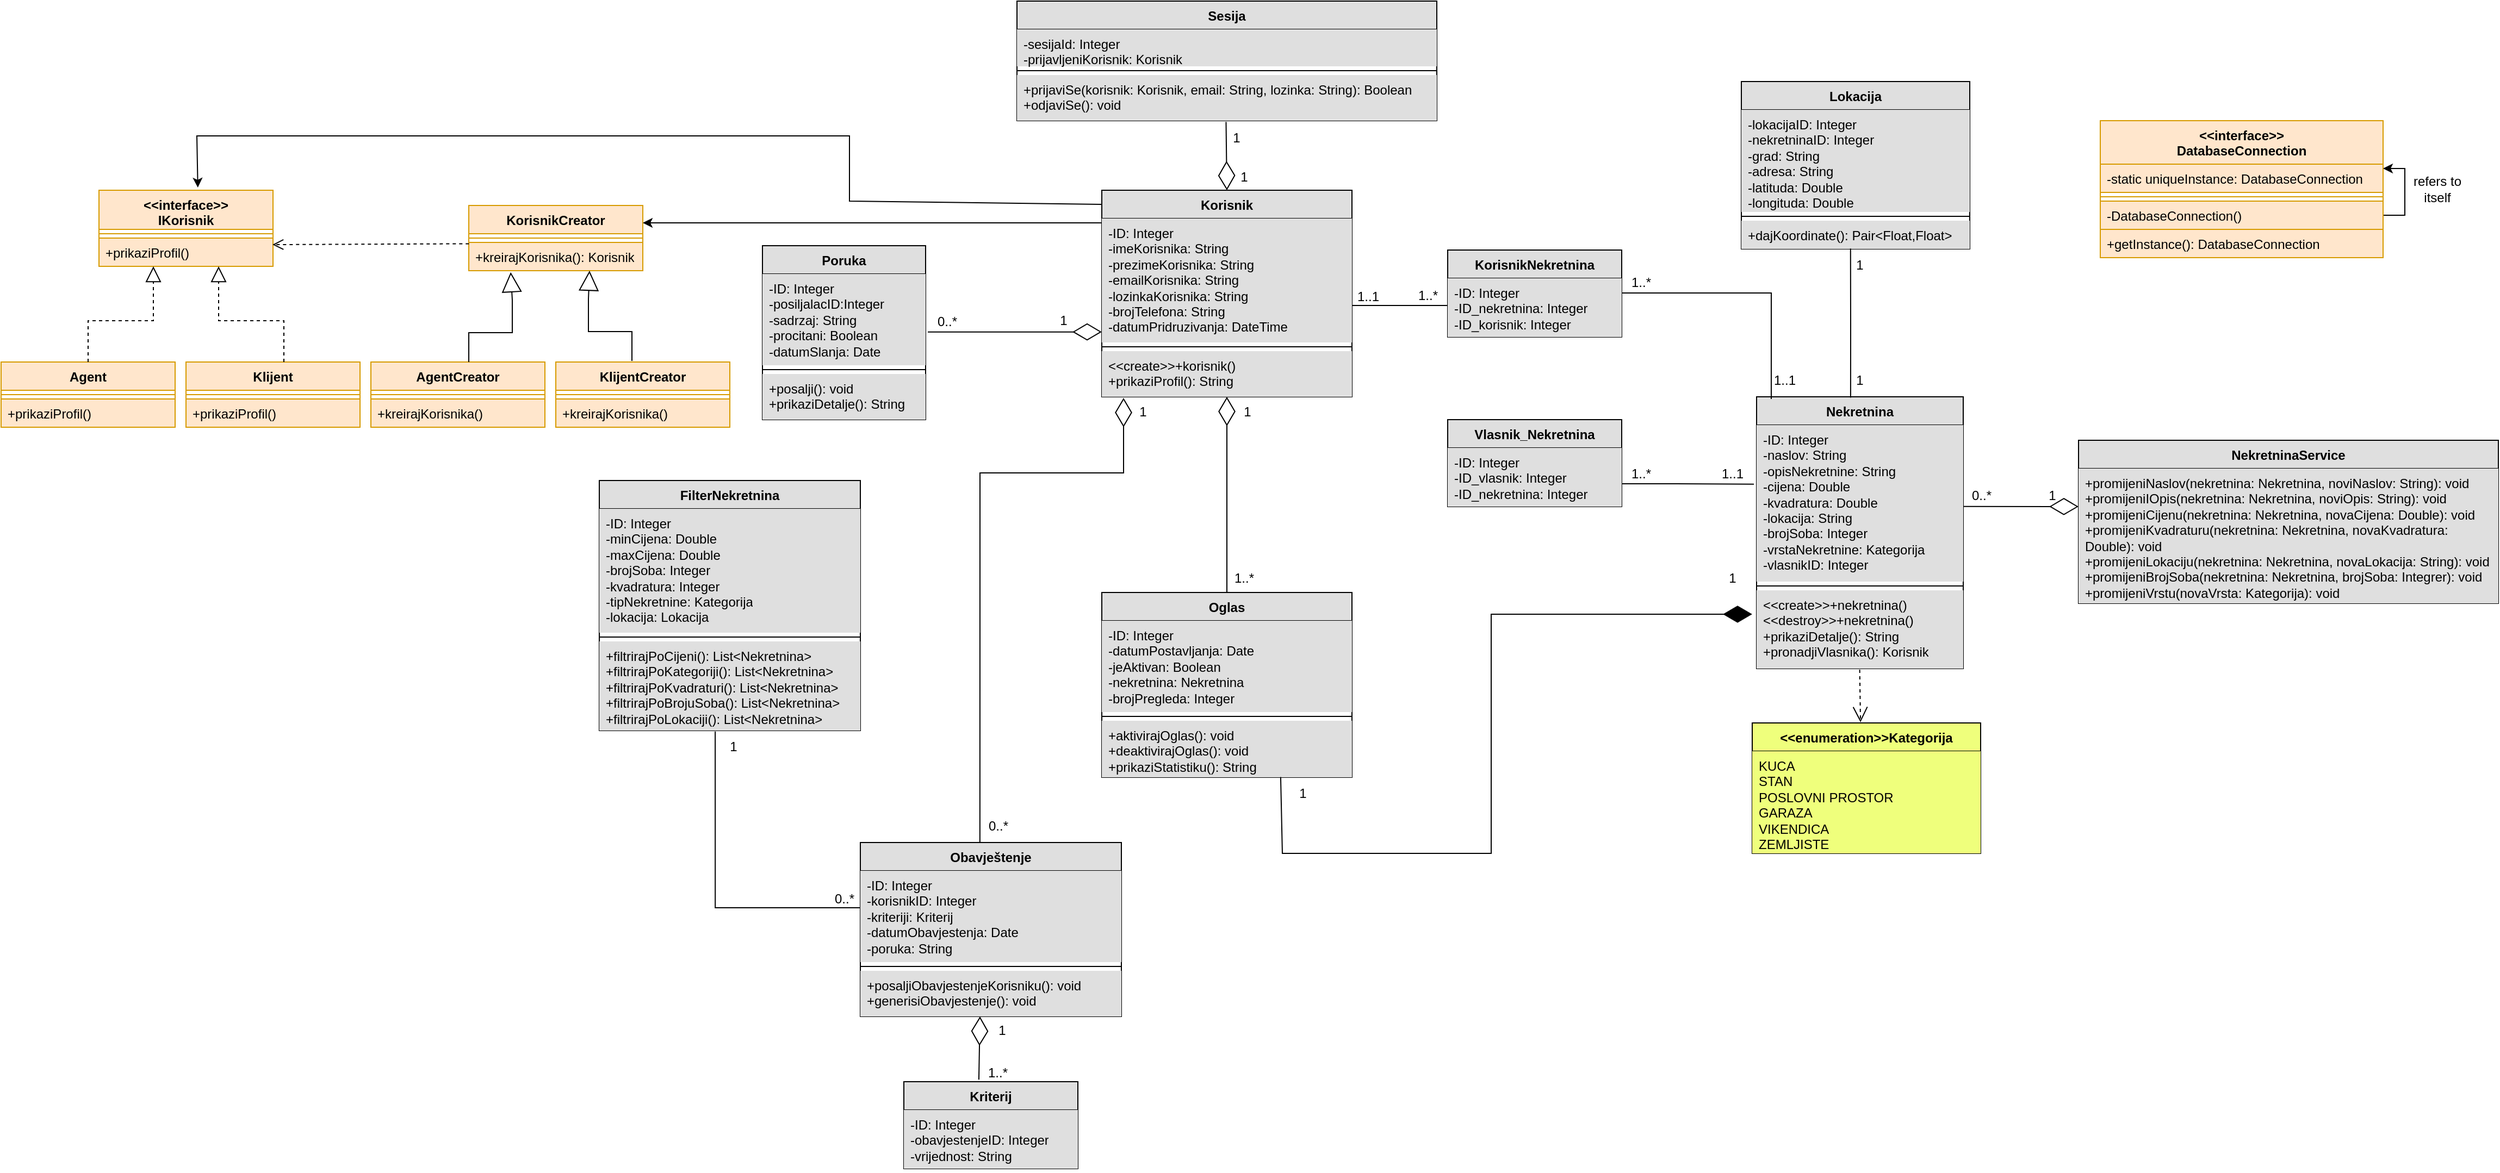 <mxfile version="27.0.6">
  <diagram id="C5RBs43oDa-KdzZeNtuy" name="Page-1">
    <mxGraphModel dx="3432" dy="1425" grid="1" gridSize="10" guides="1" tooltips="1" connect="1" arrows="1" fold="1" page="1" pageScale="1" pageWidth="827" pageHeight="1169" math="0" shadow="0">
      <root>
        <mxCell id="WIyWlLk6GJQsqaUBKTNV-0" />
        <mxCell id="WIyWlLk6GJQsqaUBKTNV-1" parent="WIyWlLk6GJQsqaUBKTNV-0" />
        <mxCell id="BjxAO7Ric-BMWEDelXb--10" value="Sesija" style="swimlane;fontStyle=1;align=center;verticalAlign=top;childLayout=stackLayout;horizontal=1;startSize=26;horizontalStack=0;resizeParent=1;resizeParentMax=0;resizeLast=0;collapsible=1;marginBottom=0;whiteSpace=wrap;html=1;fillColor=#DFDFDF;" parent="WIyWlLk6GJQsqaUBKTNV-1" vertex="1">
          <mxGeometry x="234" y="16" width="386" height="110" as="geometry" />
        </mxCell>
        <mxCell id="BjxAO7Ric-BMWEDelXb--11" value="-sesijaId: Integer&lt;div&gt;-prijavljeniKorisnik: Korisnik&lt;/div&gt;" style="text;strokeColor=none;fillColor=#DFDFDF;align=left;verticalAlign=top;spacingLeft=4;spacingRight=4;overflow=hidden;rotatable=0;points=[[0,0.5],[1,0.5]];portConstraint=eastwest;whiteSpace=wrap;html=1;" parent="BjxAO7Ric-BMWEDelXb--10" vertex="1">
          <mxGeometry y="26" width="386" height="34" as="geometry" />
        </mxCell>
        <mxCell id="BjxAO7Ric-BMWEDelXb--12" value="" style="line;strokeWidth=1;fillColor=none;align=left;verticalAlign=middle;spacingTop=-1;spacingLeft=3;spacingRight=3;rotatable=0;labelPosition=right;points=[];portConstraint=eastwest;strokeColor=inherit;" parent="BjxAO7Ric-BMWEDelXb--10" vertex="1">
          <mxGeometry y="60" width="386" height="8" as="geometry" />
        </mxCell>
        <mxCell id="BjxAO7Ric-BMWEDelXb--13" value="+prijaviSe(korisnik: Korisnik, email: String, lozinka: String): Boolean&lt;div&gt;+odjaviSe(): void&lt;/div&gt;" style="text;strokeColor=none;fillColor=#DFDFDF;align=left;verticalAlign=top;spacingLeft=4;spacingRight=4;overflow=hidden;rotatable=0;points=[[0,0.5],[1,0.5]];portConstraint=eastwest;whiteSpace=wrap;html=1;" parent="BjxAO7Ric-BMWEDelXb--10" vertex="1">
          <mxGeometry y="68" width="386" height="42" as="geometry" />
        </mxCell>
        <mxCell id="BjxAO7Ric-BMWEDelXb--14" value="Korisnik" style="swimlane;fontStyle=1;align=center;verticalAlign=top;childLayout=stackLayout;horizontal=1;startSize=26;horizontalStack=0;resizeParent=1;resizeParentMax=0;resizeLast=0;collapsible=1;marginBottom=0;whiteSpace=wrap;html=1;fillColor=#DFDFDF;" parent="WIyWlLk6GJQsqaUBKTNV-1" vertex="1">
          <mxGeometry x="312" y="190" width="230" height="190" as="geometry" />
        </mxCell>
        <mxCell id="BjxAO7Ric-BMWEDelXb--15" value="-ID: Integer&lt;div&gt;-imeKorisnika: String&lt;/div&gt;&lt;div&gt;-prezimeKorisnika: String&lt;/div&gt;&lt;div&gt;-emailKorisnika: String&lt;/div&gt;&lt;div&gt;-lozinkaKorisnika: String&lt;/div&gt;&lt;div&gt;-brojTelefona: String&lt;/div&gt;&lt;div&gt;-datumPridruzivanja: DateTime&lt;/div&gt;" style="text;strokeColor=none;fillColor=#DFDFDF;align=left;verticalAlign=top;spacingLeft=4;spacingRight=4;overflow=hidden;rotatable=0;points=[[0,0.5],[1,0.5]];portConstraint=eastwest;whiteSpace=wrap;html=1;" parent="BjxAO7Ric-BMWEDelXb--14" vertex="1">
          <mxGeometry y="26" width="230" height="114" as="geometry" />
        </mxCell>
        <mxCell id="BjxAO7Ric-BMWEDelXb--16" value="" style="line;strokeWidth=1;fillColor=none;align=left;verticalAlign=middle;spacingTop=-1;spacingLeft=3;spacingRight=3;rotatable=0;labelPosition=right;points=[];portConstraint=eastwest;strokeColor=inherit;" parent="BjxAO7Ric-BMWEDelXb--14" vertex="1">
          <mxGeometry y="140" width="230" height="8" as="geometry" />
        </mxCell>
        <mxCell id="BjxAO7Ric-BMWEDelXb--17" value="&amp;lt;&amp;lt;create&amp;gt;&amp;gt;+korisnik()&lt;div&gt;+prikaziProfil(): String&lt;/div&gt;" style="text;strokeColor=none;fillColor=#DFDFDF;align=left;verticalAlign=top;spacingLeft=4;spacingRight=4;overflow=hidden;rotatable=0;points=[[0,0.5],[1,0.5]];portConstraint=eastwest;whiteSpace=wrap;html=1;" parent="BjxAO7Ric-BMWEDelXb--14" vertex="1">
          <mxGeometry y="148" width="230" height="42" as="geometry" />
        </mxCell>
        <mxCell id="BjxAO7Ric-BMWEDelXb--18" value="" style="endArrow=diamondThin;endFill=0;endSize=24;html=1;rounded=0;entryX=0.5;entryY=0;entryDx=0;entryDy=0;exitX=0.498;exitY=1.026;exitDx=0;exitDy=0;exitPerimeter=0;" parent="WIyWlLk6GJQsqaUBKTNV-1" source="BjxAO7Ric-BMWEDelXb--13" target="BjxAO7Ric-BMWEDelXb--14" edge="1">
          <mxGeometry width="160" relative="1" as="geometry">
            <mxPoint x="427" y="140" as="sourcePoint" />
            <mxPoint x="490" y="150" as="targetPoint" />
          </mxGeometry>
        </mxCell>
        <mxCell id="BjxAO7Ric-BMWEDelXb--19" value="1" style="text;html=1;align=center;verticalAlign=middle;whiteSpace=wrap;rounded=0;" parent="WIyWlLk6GJQsqaUBKTNV-1" vertex="1">
          <mxGeometry x="406" y="127" width="60" height="30" as="geometry" />
        </mxCell>
        <mxCell id="BjxAO7Ric-BMWEDelXb--20" value="1" style="text;html=1;align=center;verticalAlign=middle;whiteSpace=wrap;rounded=0;" parent="WIyWlLk6GJQsqaUBKTNV-1" vertex="1">
          <mxGeometry x="413" y="163" width="60" height="30" as="geometry" />
        </mxCell>
        <mxCell id="BjxAO7Ric-BMWEDelXb--21" value="Poruka" style="swimlane;fontStyle=1;align=center;verticalAlign=top;childLayout=stackLayout;horizontal=1;startSize=26;horizontalStack=0;resizeParent=1;resizeParentMax=0;resizeLast=0;collapsible=1;marginBottom=0;whiteSpace=wrap;html=1;fillColor=#DFDFDF;" parent="WIyWlLk6GJQsqaUBKTNV-1" vertex="1">
          <mxGeometry y="241" width="150" height="160" as="geometry" />
        </mxCell>
        <mxCell id="BjxAO7Ric-BMWEDelXb--22" value="-ID: Integer&lt;div&gt;-posiljalacID:Integer&lt;/div&gt;&lt;div&gt;-sadrzaj: String&lt;/div&gt;&lt;div&gt;-procitani: Boolean&lt;/div&gt;&lt;div&gt;-datumSlanja: Date&lt;/div&gt;" style="text;strokeColor=none;fillColor=#DFDFDF;align=left;verticalAlign=top;spacingLeft=4;spacingRight=4;overflow=hidden;rotatable=0;points=[[0,0.5],[1,0.5]];portConstraint=eastwest;whiteSpace=wrap;html=1;" parent="BjxAO7Ric-BMWEDelXb--21" vertex="1">
          <mxGeometry y="26" width="150" height="84" as="geometry" />
        </mxCell>
        <mxCell id="BjxAO7Ric-BMWEDelXb--23" value="" style="line;strokeWidth=1;fillColor=none;align=left;verticalAlign=middle;spacingTop=-1;spacingLeft=3;spacingRight=3;rotatable=0;labelPosition=right;points=[];portConstraint=eastwest;strokeColor=inherit;" parent="BjxAO7Ric-BMWEDelXb--21" vertex="1">
          <mxGeometry y="110" width="150" height="8" as="geometry" />
        </mxCell>
        <mxCell id="BjxAO7Ric-BMWEDelXb--24" value="+posalji(): void&lt;div&gt;+prikaziDetalje(): String&lt;/div&gt;" style="text;strokeColor=none;fillColor=#DFDFDF;align=left;verticalAlign=top;spacingLeft=4;spacingRight=4;overflow=hidden;rotatable=0;points=[[0,0.5],[1,0.5]];portConstraint=eastwest;whiteSpace=wrap;html=1;" parent="BjxAO7Ric-BMWEDelXb--21" vertex="1">
          <mxGeometry y="118" width="150" height="42" as="geometry" />
        </mxCell>
        <mxCell id="BjxAO7Ric-BMWEDelXb--25" style="edgeStyle=orthogonalEdgeStyle;rounded=0;orthogonalLoop=1;jettySize=auto;html=1;exitX=1;exitY=0.5;exitDx=0;exitDy=0;" parent="BjxAO7Ric-BMWEDelXb--21" source="BjxAO7Ric-BMWEDelXb--24" target="BjxAO7Ric-BMWEDelXb--24" edge="1">
          <mxGeometry relative="1" as="geometry" />
        </mxCell>
        <mxCell id="BjxAO7Ric-BMWEDelXb--26" value="" style="endArrow=diamondThin;endFill=0;endSize=24;html=1;rounded=0;" parent="WIyWlLk6GJQsqaUBKTNV-1" edge="1">
          <mxGeometry width="160" relative="1" as="geometry">
            <mxPoint x="152" y="320.33" as="sourcePoint" />
            <mxPoint x="312" y="320.33" as="targetPoint" />
          </mxGeometry>
        </mxCell>
        <mxCell id="BjxAO7Ric-BMWEDelXb--27" value="0..*" style="text;html=1;align=center;verticalAlign=middle;whiteSpace=wrap;rounded=0;" parent="WIyWlLk6GJQsqaUBKTNV-1" vertex="1">
          <mxGeometry x="140" y="296" width="60" height="30" as="geometry" />
        </mxCell>
        <mxCell id="BjxAO7Ric-BMWEDelXb--28" value="1" style="text;html=1;align=center;verticalAlign=middle;whiteSpace=wrap;rounded=0;" parent="WIyWlLk6GJQsqaUBKTNV-1" vertex="1">
          <mxGeometry x="247" y="295" width="60" height="30" as="geometry" />
        </mxCell>
        <mxCell id="BjxAO7Ric-BMWEDelXb--29" value="KorisnikNekretnina" style="swimlane;fontStyle=1;align=center;verticalAlign=top;childLayout=stackLayout;horizontal=1;startSize=26;horizontalStack=0;resizeParent=1;resizeParentMax=0;resizeLast=0;collapsible=1;marginBottom=0;whiteSpace=wrap;html=1;fillColor=#DFDFDF;" parent="WIyWlLk6GJQsqaUBKTNV-1" vertex="1">
          <mxGeometry x="630" y="245" width="160" height="80" as="geometry" />
        </mxCell>
        <mxCell id="BjxAO7Ric-BMWEDelXb--30" value="-ID: Integer&lt;div&gt;-ID_nekretnina: Integer&lt;/div&gt;&lt;div&gt;-ID_korisnik: Integer&lt;/div&gt;" style="text;strokeColor=none;fillColor=#DFDFDF;align=left;verticalAlign=top;spacingLeft=4;spacingRight=4;overflow=hidden;rotatable=0;points=[[0,0.5],[1,0.5]];portConstraint=eastwest;whiteSpace=wrap;html=1;" parent="BjxAO7Ric-BMWEDelXb--29" vertex="1">
          <mxGeometry y="26" width="160" height="54" as="geometry" />
        </mxCell>
        <mxCell id="BjxAO7Ric-BMWEDelXb--33" value="" style="endArrow=none;html=1;edgeStyle=orthogonalEdgeStyle;rounded=0;" parent="WIyWlLk6GJQsqaUBKTNV-1" edge="1">
          <mxGeometry relative="1" as="geometry">
            <mxPoint x="542" y="296" as="sourcePoint" />
            <mxPoint x="630" y="296" as="targetPoint" />
            <Array as="points">
              <mxPoint x="602" y="296" />
              <mxPoint x="602" y="296" />
            </Array>
          </mxGeometry>
        </mxCell>
        <mxCell id="BjxAO7Ric-BMWEDelXb--36" value="Lokacija" style="swimlane;fontStyle=1;align=center;verticalAlign=top;childLayout=stackLayout;horizontal=1;startSize=26;horizontalStack=0;resizeParent=1;resizeParentMax=0;resizeLast=0;collapsible=1;marginBottom=0;whiteSpace=wrap;html=1;fillColor=#DFDFDF;" parent="WIyWlLk6GJQsqaUBKTNV-1" vertex="1">
          <mxGeometry x="900" y="90" width="210" height="154" as="geometry" />
        </mxCell>
        <mxCell id="BjxAO7Ric-BMWEDelXb--37" value="-lokacijaID: Integer&lt;div&gt;-nekretninaID: Integer&lt;/div&gt;&lt;div&gt;-grad: String&lt;/div&gt;&lt;div&gt;-adresa: String&lt;/div&gt;&lt;div&gt;-latituda: Double&lt;/div&gt;&lt;div&gt;-longituda: Double&lt;/div&gt;" style="text;strokeColor=none;fillColor=#DFDFDF;align=left;verticalAlign=top;spacingLeft=4;spacingRight=4;overflow=hidden;rotatable=0;points=[[0,0.5],[1,0.5]];portConstraint=eastwest;whiteSpace=wrap;html=1;" parent="BjxAO7Ric-BMWEDelXb--36" vertex="1">
          <mxGeometry y="26" width="210" height="94" as="geometry" />
        </mxCell>
        <mxCell id="BjxAO7Ric-BMWEDelXb--38" value="" style="line;strokeWidth=1;fillColor=#DFDFDF;align=left;verticalAlign=middle;spacingTop=-1;spacingLeft=3;spacingRight=3;rotatable=0;labelPosition=right;points=[];portConstraint=eastwest;strokeColor=inherit;" parent="BjxAO7Ric-BMWEDelXb--36" vertex="1">
          <mxGeometry y="120" width="210" height="8" as="geometry" />
        </mxCell>
        <mxCell id="BjxAO7Ric-BMWEDelXb--39" value="+dajKoordinate(): Pair&amp;lt;Float,Float&amp;gt;" style="text;strokeColor=none;fillColor=#DFDFDF;align=left;verticalAlign=top;spacingLeft=4;spacingRight=4;overflow=hidden;rotatable=0;points=[[0,0.5],[1,0.5]];portConstraint=eastwest;whiteSpace=wrap;html=1;" parent="BjxAO7Ric-BMWEDelXb--36" vertex="1">
          <mxGeometry y="128" width="210" height="26" as="geometry" />
        </mxCell>
        <mxCell id="BjxAO7Ric-BMWEDelXb--40" value="Nekretnina" style="swimlane;fontStyle=1;align=center;verticalAlign=top;childLayout=stackLayout;horizontal=1;startSize=26;horizontalStack=0;resizeParent=1;resizeParentMax=0;resizeLast=0;collapsible=1;marginBottom=0;whiteSpace=wrap;html=1;fillColor=#DFDFDF;" parent="WIyWlLk6GJQsqaUBKTNV-1" vertex="1">
          <mxGeometry x="914" y="380" width="190" height="250" as="geometry" />
        </mxCell>
        <mxCell id="BjxAO7Ric-BMWEDelXb--41" value="-ID: Integer&lt;div&gt;-naslov: String&lt;/div&gt;&lt;div&gt;-opisNekretnine: String&lt;/div&gt;&lt;div&gt;-cijena: Double&lt;/div&gt;&lt;div&gt;-kvadratura: Double&lt;/div&gt;&lt;div&gt;-lokacija: String&lt;/div&gt;&lt;div&gt;-brojSoba: Integer&lt;/div&gt;&lt;div&gt;-vrstaNekretnine: Kategorija&lt;/div&gt;&lt;div&gt;-vlasnikID: Integer&lt;/div&gt;" style="text;strokeColor=none;fillColor=#DFDFDF;align=left;verticalAlign=top;spacingLeft=4;spacingRight=4;overflow=hidden;rotatable=0;points=[[0,0.5],[1,0.5]];portConstraint=eastwest;whiteSpace=wrap;html=1;" parent="BjxAO7Ric-BMWEDelXb--40" vertex="1">
          <mxGeometry y="26" width="190" height="144" as="geometry" />
        </mxCell>
        <mxCell id="BjxAO7Ric-BMWEDelXb--42" value="" style="line;strokeWidth=1;fillColor=none;align=left;verticalAlign=middle;spacingTop=-1;spacingLeft=3;spacingRight=3;rotatable=0;labelPosition=right;points=[];portConstraint=eastwest;strokeColor=inherit;" parent="BjxAO7Ric-BMWEDelXb--40" vertex="1">
          <mxGeometry y="170" width="190" height="8" as="geometry" />
        </mxCell>
        <mxCell id="BjxAO7Ric-BMWEDelXb--43" value="&amp;lt;&amp;lt;create&amp;gt;&amp;gt;+nekretnina()&lt;div&gt;&amp;lt;&amp;lt;destroy&amp;gt;&amp;gt;+nekretnina()&lt;/div&gt;&lt;div&gt;+prikaziDetalje(): String&lt;/div&gt;&lt;div&gt;+pronadjiVlasnika(): Korisnik&lt;/div&gt;" style="text;strokeColor=none;fillColor=#DFDFDF;align=left;verticalAlign=top;spacingLeft=4;spacingRight=4;overflow=hidden;rotatable=0;points=[[0,0.5],[1,0.5]];portConstraint=eastwest;whiteSpace=wrap;html=1;" parent="BjxAO7Ric-BMWEDelXb--40" vertex="1">
          <mxGeometry y="178" width="190" height="72" as="geometry" />
        </mxCell>
        <mxCell id="BjxAO7Ric-BMWEDelXb--44" value="" style="endArrow=none;html=1;edgeStyle=orthogonalEdgeStyle;rounded=0;entryX=0.478;entryY=0.985;entryDx=0;entryDy=0;entryPerimeter=0;exitX=0.455;exitY=0.003;exitDx=0;exitDy=0;exitPerimeter=0;" parent="WIyWlLk6GJQsqaUBKTNV-1" source="BjxAO7Ric-BMWEDelXb--40" target="BjxAO7Ric-BMWEDelXb--39" edge="1">
          <mxGeometry relative="1" as="geometry">
            <mxPoint x="961" y="309.52" as="sourcePoint" />
            <mxPoint x="1049" y="309.52" as="targetPoint" />
            <Array as="points" />
          </mxGeometry>
        </mxCell>
        <mxCell id="BjxAO7Ric-BMWEDelXb--45" value="1" style="text;html=1;align=center;verticalAlign=middle;whiteSpace=wrap;rounded=0;" parent="WIyWlLk6GJQsqaUBKTNV-1" vertex="1">
          <mxGeometry x="979" y="244" width="60" height="30" as="geometry" />
        </mxCell>
        <mxCell id="BjxAO7Ric-BMWEDelXb--46" value="1" style="text;html=1;align=center;verticalAlign=middle;whiteSpace=wrap;rounded=0;" parent="WIyWlLk6GJQsqaUBKTNV-1" vertex="1">
          <mxGeometry x="979" y="350" width="60" height="30" as="geometry" />
        </mxCell>
        <mxCell id="BjxAO7Ric-BMWEDelXb--47" value="" style="endArrow=none;html=1;edgeStyle=orthogonalEdgeStyle;rounded=0;entryX=0.071;entryY=0.008;entryDx=0;entryDy=0;entryPerimeter=0;" parent="WIyWlLk6GJQsqaUBKTNV-1" target="BjxAO7Ric-BMWEDelXb--40" edge="1">
          <mxGeometry relative="1" as="geometry">
            <mxPoint x="790" y="284.52" as="sourcePoint" />
            <mxPoint x="878" y="284.52" as="targetPoint" />
            <Array as="points">
              <mxPoint x="928" y="285" />
            </Array>
          </mxGeometry>
        </mxCell>
        <mxCell id="BjxAO7Ric-BMWEDelXb--48" value="1..*" style="text;html=1;align=center;verticalAlign=middle;whiteSpace=wrap;rounded=0;" parent="WIyWlLk6GJQsqaUBKTNV-1" vertex="1">
          <mxGeometry x="778" y="260" width="60" height="30" as="geometry" />
        </mxCell>
        <mxCell id="BjxAO7Ric-BMWEDelXb--49" value="1..1" style="text;html=1;align=center;verticalAlign=middle;whiteSpace=wrap;rounded=0;" parent="WIyWlLk6GJQsqaUBKTNV-1" vertex="1">
          <mxGeometry x="910" y="350" width="60" height="30" as="geometry" />
        </mxCell>
        <mxCell id="BjxAO7Ric-BMWEDelXb--50" value="Vlasnik_Nekretnina" style="swimlane;fontStyle=1;align=center;verticalAlign=top;childLayout=stackLayout;horizontal=1;startSize=26;horizontalStack=0;resizeParent=1;resizeParentMax=0;resizeLast=0;collapsible=1;marginBottom=0;whiteSpace=wrap;html=1;fillColor=#DFDFDF;" parent="WIyWlLk6GJQsqaUBKTNV-1" vertex="1">
          <mxGeometry x="630" y="401" width="160" height="80" as="geometry" />
        </mxCell>
        <mxCell id="BjxAO7Ric-BMWEDelXb--51" value="-ID: Integer&lt;div&gt;-ID_vlasnik: Integer&lt;/div&gt;&lt;div&gt;-ID_nekretnina: Integer&lt;/div&gt;" style="text;strokeColor=none;fillColor=#DFDFDF;align=left;verticalAlign=top;spacingLeft=4;spacingRight=4;overflow=hidden;rotatable=0;points=[[0,0.5],[1,0.5]];portConstraint=eastwest;whiteSpace=wrap;html=1;" parent="BjxAO7Ric-BMWEDelXb--50" vertex="1">
          <mxGeometry y="26" width="160" height="54" as="geometry" />
        </mxCell>
        <mxCell id="BjxAO7Ric-BMWEDelXb--52" value="" style="endArrow=none;html=1;edgeStyle=orthogonalEdgeStyle;rounded=0;entryX=-0.013;entryY=0.378;entryDx=0;entryDy=0;entryPerimeter=0;" parent="WIyWlLk6GJQsqaUBKTNV-1" target="BjxAO7Ric-BMWEDelXb--41" edge="1">
          <mxGeometry relative="1" as="geometry">
            <mxPoint x="790" y="460" as="sourcePoint" />
            <mxPoint x="878" y="460" as="targetPoint" />
            <Array as="points">
              <mxPoint x="840" y="460" />
              <mxPoint x="840" y="460" />
            </Array>
          </mxGeometry>
        </mxCell>
        <mxCell id="BjxAO7Ric-BMWEDelXb--53" value="1..*" style="text;html=1;align=center;verticalAlign=middle;whiteSpace=wrap;rounded=0;" parent="WIyWlLk6GJQsqaUBKTNV-1" vertex="1">
          <mxGeometry x="778" y="436" width="60" height="30" as="geometry" />
        </mxCell>
        <mxCell id="BjxAO7Ric-BMWEDelXb--54" value="1..1" style="text;html=1;align=center;verticalAlign=middle;whiteSpace=wrap;rounded=0;" parent="WIyWlLk6GJQsqaUBKTNV-1" vertex="1">
          <mxGeometry x="862" y="436" width="60" height="30" as="geometry" />
        </mxCell>
        <mxCell id="BjxAO7Ric-BMWEDelXb--55" value="Oglas" style="swimlane;fontStyle=1;align=center;verticalAlign=top;childLayout=stackLayout;horizontal=1;startSize=26;horizontalStack=0;resizeParent=1;resizeParentMax=0;resizeLast=0;collapsible=1;marginBottom=0;whiteSpace=wrap;html=1;fillColor=#DFDFDF;" parent="WIyWlLk6GJQsqaUBKTNV-1" vertex="1">
          <mxGeometry x="312" y="560" width="230" height="170" as="geometry" />
        </mxCell>
        <mxCell id="BjxAO7Ric-BMWEDelXb--56" value="-ID: Integer&lt;div&gt;-datumPostavljanja: Date&lt;/div&gt;&lt;div&gt;-jeAktivan: Boolean&lt;/div&gt;&lt;div&gt;-nekretnina: Nekretnina&lt;/div&gt;&lt;div&gt;-brojPregleda: Integer&lt;/div&gt;" style="text;strokeColor=none;fillColor=#DFDFDF;align=left;verticalAlign=top;spacingLeft=4;spacingRight=4;overflow=hidden;rotatable=0;points=[[0,0.5],[1,0.5]];portConstraint=eastwest;whiteSpace=wrap;html=1;" parent="BjxAO7Ric-BMWEDelXb--55" vertex="1">
          <mxGeometry y="26" width="230" height="84" as="geometry" />
        </mxCell>
        <mxCell id="BjxAO7Ric-BMWEDelXb--57" value="" style="line;strokeWidth=1;fillColor=none;align=left;verticalAlign=middle;spacingTop=-1;spacingLeft=3;spacingRight=3;rotatable=0;labelPosition=right;points=[];portConstraint=eastwest;strokeColor=inherit;" parent="BjxAO7Ric-BMWEDelXb--55" vertex="1">
          <mxGeometry y="110" width="230" height="8" as="geometry" />
        </mxCell>
        <mxCell id="BjxAO7Ric-BMWEDelXb--58" value="+aktivirajOglas(): void&lt;div&gt;+deaktivirajOglas(): void&lt;/div&gt;&lt;div&gt;+prikaziStatistiku(): String&lt;/div&gt;" style="text;strokeColor=none;fillColor=#DFDFDF;align=left;verticalAlign=top;spacingLeft=4;spacingRight=4;overflow=hidden;rotatable=0;points=[[0,0.5],[1,0.5]];portConstraint=eastwest;whiteSpace=wrap;html=1;" parent="BjxAO7Ric-BMWEDelXb--55" vertex="1">
          <mxGeometry y="118" width="230" height="52" as="geometry" />
        </mxCell>
        <mxCell id="BjxAO7Ric-BMWEDelXb--59" value="1..1" style="text;html=1;align=center;verticalAlign=middle;whiteSpace=wrap;rounded=0;" parent="WIyWlLk6GJQsqaUBKTNV-1" vertex="1">
          <mxGeometry x="527" y="273" width="60" height="30" as="geometry" />
        </mxCell>
        <mxCell id="BjxAO7Ric-BMWEDelXb--61" value="1..*" style="text;html=1;align=center;verticalAlign=middle;whiteSpace=wrap;rounded=0;" parent="WIyWlLk6GJQsqaUBKTNV-1" vertex="1">
          <mxGeometry x="582" y="272" width="60" height="30" as="geometry" />
        </mxCell>
        <mxCell id="BjxAO7Ric-BMWEDelXb--62" value="" style="endArrow=diamondThin;endFill=0;endSize=24;html=1;rounded=0;exitX=0.5;exitY=0;exitDx=0;exitDy=0;entryX=0.5;entryY=1;entryDx=0;entryDy=0;" parent="WIyWlLk6GJQsqaUBKTNV-1" source="BjxAO7Ric-BMWEDelXb--55" target="BjxAO7Ric-BMWEDelXb--14" edge="1">
          <mxGeometry width="160" relative="1" as="geometry">
            <mxPoint x="306" y="440.38" as="sourcePoint" />
            <mxPoint x="480" y="430" as="targetPoint" />
          </mxGeometry>
        </mxCell>
        <mxCell id="BjxAO7Ric-BMWEDelXb--63" value="1" style="text;html=1;align=center;verticalAlign=middle;whiteSpace=wrap;rounded=0;" parent="WIyWlLk6GJQsqaUBKTNV-1" vertex="1">
          <mxGeometry x="416" y="379" width="60" height="30" as="geometry" />
        </mxCell>
        <mxCell id="BjxAO7Ric-BMWEDelXb--64" value="1..*" style="text;html=1;align=center;verticalAlign=middle;whiteSpace=wrap;rounded=0;" parent="WIyWlLk6GJQsqaUBKTNV-1" vertex="1">
          <mxGeometry x="413" y="532" width="60" height="30" as="geometry" />
        </mxCell>
        <mxCell id="BjxAO7Ric-BMWEDelXb--65" value="FilterNekretnina" style="swimlane;fontStyle=1;align=center;verticalAlign=top;childLayout=stackLayout;horizontal=1;startSize=26;horizontalStack=0;resizeParent=1;resizeParentMax=0;resizeLast=0;collapsible=1;marginBottom=0;whiteSpace=wrap;html=1;fillColor=#DFDFDF;" parent="WIyWlLk6GJQsqaUBKTNV-1" vertex="1">
          <mxGeometry x="-150" y="457" width="240" height="230" as="geometry" />
        </mxCell>
        <mxCell id="BjxAO7Ric-BMWEDelXb--66" value="-ID: Integer&lt;div&gt;-minCijena: Double&lt;/div&gt;&lt;div&gt;-maxCijena: Double&lt;/div&gt;&lt;div&gt;-brojSoba: Integer&lt;/div&gt;&lt;div&gt;-kvadratura: Integer&lt;/div&gt;&lt;div&gt;-tipNekretnine: Kategorija&lt;/div&gt;&lt;div&gt;-lokacija: Lokacija&lt;/div&gt;" style="text;strokeColor=none;fillColor=#DFDFDF;align=left;verticalAlign=top;spacingLeft=4;spacingRight=4;overflow=hidden;rotatable=0;points=[[0,0.5],[1,0.5]];portConstraint=eastwest;whiteSpace=wrap;html=1;" parent="BjxAO7Ric-BMWEDelXb--65" vertex="1">
          <mxGeometry y="26" width="240" height="114" as="geometry" />
        </mxCell>
        <mxCell id="BjxAO7Ric-BMWEDelXb--67" value="" style="line;strokeWidth=1;fillColor=none;align=left;verticalAlign=middle;spacingTop=-1;spacingLeft=3;spacingRight=3;rotatable=0;labelPosition=right;points=[];portConstraint=eastwest;strokeColor=inherit;" parent="BjxAO7Ric-BMWEDelXb--65" vertex="1">
          <mxGeometry y="140" width="240" height="8" as="geometry" />
        </mxCell>
        <mxCell id="BjxAO7Ric-BMWEDelXb--68" value="+filtrirajPoCijeni(): List&amp;lt;Nekretnina&amp;gt;&lt;div&gt;+filtrirajPoKategoriji(): List&amp;lt;Nekretnina&amp;gt;&lt;/div&gt;&lt;div&gt;+filtrirajPoKvadraturi(): List&amp;lt;Nekretnina&amp;gt;&lt;/div&gt;&lt;div&gt;+filtrirajPoBrojuSoba(): List&amp;lt;Nekretnina&amp;gt;&lt;/div&gt;&lt;div&gt;+filtrirajPoLokaciji(): List&amp;lt;Nekretnina&amp;gt;&lt;/div&gt;" style="text;strokeColor=none;fillColor=#DFDFDF;align=left;verticalAlign=top;spacingLeft=4;spacingRight=4;overflow=hidden;rotatable=0;points=[[0,0.5],[1,0.5]];portConstraint=eastwest;whiteSpace=wrap;html=1;" parent="BjxAO7Ric-BMWEDelXb--65" vertex="1">
          <mxGeometry y="148" width="240" height="82" as="geometry" />
        </mxCell>
        <mxCell id="BjxAO7Ric-BMWEDelXb--69" value="Obavještenje" style="swimlane;fontStyle=1;align=center;verticalAlign=top;childLayout=stackLayout;horizontal=1;startSize=26;horizontalStack=0;resizeParent=1;resizeParentMax=0;resizeLast=0;collapsible=1;marginBottom=0;whiteSpace=wrap;html=1;fillColor=#DFDFDF;" parent="WIyWlLk6GJQsqaUBKTNV-1" vertex="1">
          <mxGeometry x="90" y="790" width="240" height="160" as="geometry" />
        </mxCell>
        <mxCell id="BjxAO7Ric-BMWEDelXb--70" value="-ID: Integer&lt;div&gt;-korisnikID: Integer&lt;/div&gt;&lt;div&gt;-kriteriji: Kriterij&lt;/div&gt;&lt;div&gt;-datumObavjestenja: Date&lt;/div&gt;&lt;div&gt;-poruka: String&lt;/div&gt;" style="text;strokeColor=none;fillColor=#DFDFDF;align=left;verticalAlign=top;spacingLeft=4;spacingRight=4;overflow=hidden;rotatable=0;points=[[0,0.5],[1,0.5]];portConstraint=eastwest;whiteSpace=wrap;html=1;" parent="BjxAO7Ric-BMWEDelXb--69" vertex="1">
          <mxGeometry y="26" width="240" height="84" as="geometry" />
        </mxCell>
        <mxCell id="BjxAO7Ric-BMWEDelXb--71" value="" style="line;strokeWidth=1;fillColor=#DFDFDF;align=left;verticalAlign=middle;spacingTop=-1;spacingLeft=3;spacingRight=3;rotatable=0;labelPosition=right;points=[];portConstraint=eastwest;strokeColor=inherit;" parent="BjxAO7Ric-BMWEDelXb--69" vertex="1">
          <mxGeometry y="110" width="240" height="8" as="geometry" />
        </mxCell>
        <mxCell id="BjxAO7Ric-BMWEDelXb--72" value="+posaljiObavjestenjeKorisniku(): void&lt;div&gt;+generisiObavjestenje(): void&lt;/div&gt;" style="text;strokeColor=none;fillColor=#DFDFDF;align=left;verticalAlign=top;spacingLeft=4;spacingRight=4;overflow=hidden;rotatable=0;points=[[0,0.5],[1,0.5]];portConstraint=eastwest;whiteSpace=wrap;html=1;" parent="BjxAO7Ric-BMWEDelXb--69" vertex="1">
          <mxGeometry y="118" width="240" height="42" as="geometry" />
        </mxCell>
        <mxCell id="BjxAO7Ric-BMWEDelXb--73" value="" style="endArrow=diamondThin;endFill=0;endSize=24;html=1;rounded=0;exitX=0.458;exitY=0.003;exitDx=0;exitDy=0;entryX=0.5;entryY=1;entryDx=0;entryDy=0;exitPerimeter=0;" parent="WIyWlLk6GJQsqaUBKTNV-1" source="BjxAO7Ric-BMWEDelXb--69" edge="1">
          <mxGeometry width="160" relative="1" as="geometry">
            <mxPoint x="330" y="481" as="sourcePoint" />
            <mxPoint x="332" y="381" as="targetPoint" />
            <Array as="points">
              <mxPoint x="200" y="450" />
              <mxPoint x="332" y="450" />
            </Array>
          </mxGeometry>
        </mxCell>
        <mxCell id="BjxAO7Ric-BMWEDelXb--74" value="0..*" style="text;html=1;align=center;verticalAlign=middle;whiteSpace=wrap;rounded=0;" parent="WIyWlLk6GJQsqaUBKTNV-1" vertex="1">
          <mxGeometry x="187" y="760" width="60" height="30" as="geometry" />
        </mxCell>
        <mxCell id="BjxAO7Ric-BMWEDelXb--75" value="1" style="text;html=1;align=center;verticalAlign=middle;whiteSpace=wrap;rounded=0;" parent="WIyWlLk6GJQsqaUBKTNV-1" vertex="1">
          <mxGeometry x="320" y="379" width="60" height="30" as="geometry" />
        </mxCell>
        <mxCell id="BjxAO7Ric-BMWEDelXb--76" value="" style="endArrow=none;html=1;edgeStyle=orthogonalEdgeStyle;rounded=0;exitX=0.444;exitY=1.01;exitDx=0;exitDy=0;exitPerimeter=0;" parent="WIyWlLk6GJQsqaUBKTNV-1" source="BjxAO7Ric-BMWEDelXb--68" edge="1">
          <mxGeometry relative="1" as="geometry">
            <mxPoint x="-70" y="774.41" as="sourcePoint" />
            <mxPoint x="90" y="850" as="targetPoint" />
            <Array as="points">
              <mxPoint x="-43" y="850" />
            </Array>
          </mxGeometry>
        </mxCell>
        <mxCell id="BjxAO7Ric-BMWEDelXb--77" value="1" style="text;html=1;align=center;verticalAlign=middle;whiteSpace=wrap;rounded=0;" parent="WIyWlLk6GJQsqaUBKTNV-1" vertex="1">
          <mxGeometry x="-53" y="687" width="53" height="30" as="geometry" />
        </mxCell>
        <mxCell id="BjxAO7Ric-BMWEDelXb--78" value="0..*" style="text;html=1;align=center;verticalAlign=middle;whiteSpace=wrap;rounded=0;" parent="WIyWlLk6GJQsqaUBKTNV-1" vertex="1">
          <mxGeometry x="53.5" y="830" width="43" height="23" as="geometry" />
        </mxCell>
        <mxCell id="BjxAO7Ric-BMWEDelXb--79" value="Kriterij" style="swimlane;fontStyle=1;align=center;verticalAlign=top;childLayout=stackLayout;horizontal=1;startSize=26;horizontalStack=0;resizeParent=1;resizeParentMax=0;resizeLast=0;collapsible=1;marginBottom=0;whiteSpace=wrap;html=1;fillColor=#DFDFDF;" parent="WIyWlLk6GJQsqaUBKTNV-1" vertex="1">
          <mxGeometry x="130" y="1010" width="160" height="80" as="geometry" />
        </mxCell>
        <mxCell id="BjxAO7Ric-BMWEDelXb--80" value="-ID: Integer&lt;div&gt;-obavjestenjeID: Integer&lt;/div&gt;&lt;div&gt;-vrijednost: String&lt;/div&gt;" style="text;strokeColor=none;fillColor=#DFDFDF;align=left;verticalAlign=top;spacingLeft=4;spacingRight=4;overflow=hidden;rotatable=0;points=[[0,0.5],[1,0.5]];portConstraint=eastwest;whiteSpace=wrap;html=1;" parent="BjxAO7Ric-BMWEDelXb--79" vertex="1">
          <mxGeometry y="26" width="160" height="54" as="geometry" />
        </mxCell>
        <mxCell id="BjxAO7Ric-BMWEDelXb--81" value="" style="endArrow=diamondThin;endFill=0;endSize=24;html=1;rounded=0;entryX=0.465;entryY=1.06;entryDx=0;entryDy=0;entryPerimeter=0;exitX=0.431;exitY=-0.024;exitDx=0;exitDy=0;exitPerimeter=0;" parent="WIyWlLk6GJQsqaUBKTNV-1" source="BjxAO7Ric-BMWEDelXb--79" edge="1">
          <mxGeometry width="160" relative="1" as="geometry">
            <mxPoint x="200.08" y="1004.68" as="sourcePoint" />
            <mxPoint x="200.0" y="950" as="targetPoint" />
          </mxGeometry>
        </mxCell>
        <mxCell id="BjxAO7Ric-BMWEDelXb--82" value="1" style="text;html=1;align=center;verticalAlign=middle;whiteSpace=wrap;rounded=0;" parent="WIyWlLk6GJQsqaUBKTNV-1" vertex="1">
          <mxGeometry x="199" y="951" width="43" height="23" as="geometry" />
        </mxCell>
        <mxCell id="BjxAO7Ric-BMWEDelXb--83" value="1..*" style="text;html=1;align=center;verticalAlign=middle;whiteSpace=wrap;rounded=0;" parent="WIyWlLk6GJQsqaUBKTNV-1" vertex="1">
          <mxGeometry x="194.5" y="990" width="43" height="23" as="geometry" />
        </mxCell>
        <mxCell id="BjxAO7Ric-BMWEDelXb--84" value="&amp;lt;&amp;lt;enumeration&amp;gt;&amp;gt;&lt;span style=&quot;background-color: transparent; color: light-dark(rgb(0, 0, 0), rgb(255, 255, 255));&quot;&gt;Kategorija&lt;/span&gt;" style="swimlane;fontStyle=1;align=center;verticalAlign=top;childLayout=stackLayout;horizontal=1;startSize=26;horizontalStack=0;resizeParent=1;resizeParentMax=0;resizeLast=0;collapsible=1;marginBottom=0;whiteSpace=wrap;html=1;fillColor=#EFFF7C;" parent="WIyWlLk6GJQsqaUBKTNV-1" vertex="1">
          <mxGeometry x="910" y="680" width="210" height="120" as="geometry" />
        </mxCell>
        <mxCell id="BjxAO7Ric-BMWEDelXb--85" value="KUCA&lt;div&gt;STAN&lt;/div&gt;&lt;div&gt;POSLOVNI PROSTOR&lt;/div&gt;&lt;div&gt;GARAZA&lt;/div&gt;&lt;div&gt;VIKENDICA&lt;/div&gt;&lt;div&gt;ZEMLJISTE&lt;/div&gt;" style="text;strokeColor=none;fillColor=#EFFF7C;align=left;verticalAlign=top;spacingLeft=4;spacingRight=4;overflow=hidden;rotatable=0;points=[[0,0.5],[1,0.5]];portConstraint=eastwest;whiteSpace=wrap;html=1;" parent="BjxAO7Ric-BMWEDelXb--84" vertex="1">
          <mxGeometry y="26" width="210" height="94" as="geometry" />
        </mxCell>
        <mxCell id="BjxAO7Ric-BMWEDelXb--88" value="" style="endArrow=open;endSize=12;dashed=1;html=1;rounded=0;exitX=0.499;exitY=1.014;exitDx=0;exitDy=0;exitPerimeter=0;entryX=0.474;entryY=-0.005;entryDx=0;entryDy=0;entryPerimeter=0;" parent="WIyWlLk6GJQsqaUBKTNV-1" source="BjxAO7Ric-BMWEDelXb--43" target="BjxAO7Ric-BMWEDelXb--84" edge="1">
          <mxGeometry width="160" relative="1" as="geometry">
            <mxPoint x="840" y="660" as="sourcePoint" />
            <mxPoint x="1000" y="660" as="targetPoint" />
          </mxGeometry>
        </mxCell>
        <mxCell id="BjxAO7Ric-BMWEDelXb--89" value="" style="endArrow=diamondThin;endFill=1;endSize=24;html=1;rounded=0;exitX=0.715;exitY=0.996;exitDx=0;exitDy=0;exitPerimeter=0;" parent="WIyWlLk6GJQsqaUBKTNV-1" source="BjxAO7Ric-BMWEDelXb--58" edge="1">
          <mxGeometry width="160" relative="1" as="geometry">
            <mxPoint x="527" y="868.89" as="sourcePoint" />
            <mxPoint x="910" y="580" as="targetPoint" />
            <Array as="points">
              <mxPoint x="478" y="800" />
              <mxPoint x="580" y="800" />
              <mxPoint x="670" y="800" />
              <mxPoint x="670" y="660" />
              <mxPoint x="670" y="580" />
            </Array>
          </mxGeometry>
        </mxCell>
        <mxCell id="BjxAO7Ric-BMWEDelXb--90" value="1" style="text;html=1;align=center;verticalAlign=middle;whiteSpace=wrap;rounded=0;" parent="WIyWlLk6GJQsqaUBKTNV-1" vertex="1">
          <mxGeometry x="862" y="527" width="60" height="40" as="geometry" />
        </mxCell>
        <mxCell id="BjxAO7Ric-BMWEDelXb--91" value="1" style="text;html=1;align=center;verticalAlign=middle;whiteSpace=wrap;rounded=0;" parent="WIyWlLk6GJQsqaUBKTNV-1" vertex="1">
          <mxGeometry x="467" y="730" width="60" height="30" as="geometry" />
        </mxCell>
        <mxCell id="BjxAO7Ric-BMWEDelXb--92" value="NekretninaService" style="swimlane;fontStyle=1;align=center;verticalAlign=top;childLayout=stackLayout;horizontal=1;startSize=26;horizontalStack=0;resizeParent=1;resizeParentMax=0;resizeLast=0;collapsible=1;marginBottom=0;whiteSpace=wrap;html=1;fillColor=#DFDFDF;" parent="WIyWlLk6GJQsqaUBKTNV-1" vertex="1">
          <mxGeometry x="1210" y="420" width="386" height="150" as="geometry" />
        </mxCell>
        <mxCell id="BjxAO7Ric-BMWEDelXb--93" value="+promijeniNaslov(nekretnina: Nekretnina, noviNaslov: String): void&lt;div&gt;+promijeniIOpis(nekretnina: Nekretnina, noviOpis: String): void&lt;/div&gt;&lt;div&gt;+promijeniCijenu(nekretnina: Nekretnina, novaCijena: Double): void&lt;/div&gt;&lt;div&gt;+promijeniKvadraturu(nekretnina: Nekretnina, novaKvadratura: Double): void&lt;/div&gt;&lt;div&gt;+promijeniLokaciju(nekretnina: Nekretnina, novaLokacija: String): void&lt;/div&gt;&lt;div&gt;+promijeniBrojSoba(nekretnina: Nekretnina, brojSoba: Integrer): void&lt;/div&gt;&lt;div&gt;+promijeniVrstu(novaVrsta: Kategorija): void&lt;/div&gt;" style="text;strokeColor=none;fillColor=#DFDFDF;align=left;verticalAlign=top;spacingLeft=4;spacingRight=4;overflow=hidden;rotatable=0;points=[[0,0.5],[1,0.5]];portConstraint=eastwest;whiteSpace=wrap;html=1;" parent="BjxAO7Ric-BMWEDelXb--92" vertex="1">
          <mxGeometry y="26" width="386" height="124" as="geometry" />
        </mxCell>
        <mxCell id="BjxAO7Ric-BMWEDelXb--96" value="" style="endArrow=diamondThin;endFill=0;endSize=24;html=1;rounded=0;exitX=1;exitY=0.52;exitDx=0;exitDy=0;exitPerimeter=0;" parent="WIyWlLk6GJQsqaUBKTNV-1" source="BjxAO7Ric-BMWEDelXb--41" edge="1">
          <mxGeometry width="160" relative="1" as="geometry">
            <mxPoint x="1110" y="481" as="sourcePoint" />
            <mxPoint x="1210" y="481" as="targetPoint" />
          </mxGeometry>
        </mxCell>
        <mxCell id="BjxAO7Ric-BMWEDelXb--97" value="0..*" style="text;html=1;align=center;verticalAlign=middle;whiteSpace=wrap;rounded=0;" parent="WIyWlLk6GJQsqaUBKTNV-1" vertex="1">
          <mxGeometry x="1091" y="456" width="60" height="30" as="geometry" />
        </mxCell>
        <mxCell id="BjxAO7Ric-BMWEDelXb--98" value="1" style="text;html=1;align=center;verticalAlign=middle;whiteSpace=wrap;rounded=0;" parent="WIyWlLk6GJQsqaUBKTNV-1" vertex="1">
          <mxGeometry x="1166" y="454" width="40" height="33" as="geometry" />
        </mxCell>
        <mxCell id="RR8nXnYLax8flrkWYRYm-0" value="&amp;lt;&amp;lt;interface&amp;gt;&amp;gt;&lt;div&gt;DatabaseConnection&lt;/div&gt;" style="swimlane;fontStyle=1;align=center;verticalAlign=top;childLayout=stackLayout;horizontal=1;startSize=40;horizontalStack=0;resizeParent=1;resizeParentMax=0;resizeLast=0;collapsible=1;marginBottom=0;whiteSpace=wrap;html=1;fillColor=#ffe6cc;strokeColor=#d79b00;" vertex="1" parent="WIyWlLk6GJQsqaUBKTNV-1">
          <mxGeometry x="1230" y="126" width="260" height="126" as="geometry" />
        </mxCell>
        <mxCell id="RR8nXnYLax8flrkWYRYm-1" value="-static uniqueInstance: DatabaseConnection" style="text;strokeColor=#d79b00;fillColor=#ffe6cc;align=left;verticalAlign=top;spacingLeft=4;spacingRight=4;overflow=hidden;rotatable=0;points=[[0,0.5],[1,0.5]];portConstraint=eastwest;whiteSpace=wrap;html=1;" vertex="1" parent="RR8nXnYLax8flrkWYRYm-0">
          <mxGeometry y="40" width="260" height="26" as="geometry" />
        </mxCell>
        <mxCell id="RR8nXnYLax8flrkWYRYm-2" value="" style="line;strokeWidth=1;fillColor=#ffe6cc;align=left;verticalAlign=middle;spacingTop=-1;spacingLeft=3;spacingRight=3;rotatable=0;labelPosition=right;points=[];portConstraint=eastwest;strokeColor=#d79b00;" vertex="1" parent="RR8nXnYLax8flrkWYRYm-0">
          <mxGeometry y="66" width="260" height="8" as="geometry" />
        </mxCell>
        <mxCell id="RR8nXnYLax8flrkWYRYm-6" style="edgeStyle=orthogonalEdgeStyle;rounded=0;orthogonalLoop=1;jettySize=auto;html=1;exitX=1;exitY=0.5;exitDx=0;exitDy=0;entryX=1;entryY=0.154;entryDx=0;entryDy=0;entryPerimeter=0;" edge="1" parent="RR8nXnYLax8flrkWYRYm-0" source="RR8nXnYLax8flrkWYRYm-3" target="RR8nXnYLax8flrkWYRYm-1">
          <mxGeometry relative="1" as="geometry">
            <mxPoint x="270" y="44" as="targetPoint" />
          </mxGeometry>
        </mxCell>
        <mxCell id="RR8nXnYLax8flrkWYRYm-3" value="-DatabaseConnection()" style="text;strokeColor=#d79b00;fillColor=#ffe6cc;align=left;verticalAlign=top;spacingLeft=4;spacingRight=4;overflow=hidden;rotatable=0;points=[[0,0.5],[1,0.5]];portConstraint=eastwest;whiteSpace=wrap;html=1;" vertex="1" parent="RR8nXnYLax8flrkWYRYm-0">
          <mxGeometry y="74" width="260" height="26" as="geometry" />
        </mxCell>
        <mxCell id="RR8nXnYLax8flrkWYRYm-4" value="+getInstance(): DatabaseConnection&amp;nbsp;" style="text;strokeColor=#d79b00;fillColor=#ffe6cc;align=left;verticalAlign=top;spacingLeft=4;spacingRight=4;overflow=hidden;rotatable=0;points=[[0,0.5],[1,0.5]];portConstraint=eastwest;whiteSpace=wrap;html=1;" vertex="1" parent="RR8nXnYLax8flrkWYRYm-0">
          <mxGeometry y="100" width="260" height="26" as="geometry" />
        </mxCell>
        <mxCell id="RR8nXnYLax8flrkWYRYm-7" value="refers to itself" style="text;html=1;align=center;verticalAlign=middle;whiteSpace=wrap;rounded=0;" vertex="1" parent="WIyWlLk6GJQsqaUBKTNV-1">
          <mxGeometry x="1510" y="174" width="60" height="30" as="geometry" />
        </mxCell>
        <mxCell id="RR8nXnYLax8flrkWYRYm-8" value="KorisnikCreator" style="swimlane;fontStyle=1;align=center;verticalAlign=top;childLayout=stackLayout;horizontal=1;startSize=26;horizontalStack=0;resizeParent=1;resizeParentMax=0;resizeLast=0;collapsible=1;marginBottom=0;whiteSpace=wrap;html=1;fillColor=#ffe6cc;strokeColor=#d79b00;" vertex="1" parent="WIyWlLk6GJQsqaUBKTNV-1">
          <mxGeometry x="-270" y="204" width="160" height="60" as="geometry" />
        </mxCell>
        <mxCell id="RR8nXnYLax8flrkWYRYm-10" value="" style="line;strokeWidth=1;fillColor=#ffe6cc;align=left;verticalAlign=middle;spacingTop=-1;spacingLeft=3;spacingRight=3;rotatable=0;labelPosition=right;points=[];portConstraint=eastwest;strokeColor=#d79b00;" vertex="1" parent="RR8nXnYLax8flrkWYRYm-8">
          <mxGeometry y="26" width="160" height="8" as="geometry" />
        </mxCell>
        <mxCell id="RR8nXnYLax8flrkWYRYm-11" value="+kreirajKorisnika(): Korisnik" style="text;strokeColor=#d79b00;fillColor=#ffe6cc;align=left;verticalAlign=top;spacingLeft=4;spacingRight=4;overflow=hidden;rotatable=0;points=[[0,0.5],[1,0.5]];portConstraint=eastwest;whiteSpace=wrap;html=1;" vertex="1" parent="RR8nXnYLax8flrkWYRYm-8">
          <mxGeometry y="34" width="160" height="26" as="geometry" />
        </mxCell>
        <mxCell id="RR8nXnYLax8flrkWYRYm-12" value="AgentCreator" style="swimlane;fontStyle=1;align=center;verticalAlign=top;childLayout=stackLayout;horizontal=1;startSize=26;horizontalStack=0;resizeParent=1;resizeParentMax=0;resizeLast=0;collapsible=1;marginBottom=0;whiteSpace=wrap;html=1;fillColor=#ffe6cc;strokeColor=#d79b00;" vertex="1" parent="WIyWlLk6GJQsqaUBKTNV-1">
          <mxGeometry x="-360" y="348" width="160" height="60" as="geometry" />
        </mxCell>
        <mxCell id="RR8nXnYLax8flrkWYRYm-14" value="" style="line;strokeWidth=1;fillColor=#ffe6cc;align=left;verticalAlign=middle;spacingTop=-1;spacingLeft=3;spacingRight=3;rotatable=0;labelPosition=right;points=[];portConstraint=eastwest;strokeColor=#d79b00;" vertex="1" parent="RR8nXnYLax8flrkWYRYm-12">
          <mxGeometry y="26" width="160" height="8" as="geometry" />
        </mxCell>
        <mxCell id="RR8nXnYLax8flrkWYRYm-15" value="+kreirajKorisnika()" style="text;strokeColor=#d79b00;fillColor=#ffe6cc;align=left;verticalAlign=top;spacingLeft=4;spacingRight=4;overflow=hidden;rotatable=0;points=[[0,0.5],[1,0.5]];portConstraint=eastwest;whiteSpace=wrap;html=1;" vertex="1" parent="RR8nXnYLax8flrkWYRYm-12">
          <mxGeometry y="34" width="160" height="26" as="geometry" />
        </mxCell>
        <mxCell id="RR8nXnYLax8flrkWYRYm-16" value="KlijentCreator" style="swimlane;fontStyle=1;align=center;verticalAlign=top;childLayout=stackLayout;horizontal=1;startSize=26;horizontalStack=0;resizeParent=1;resizeParentMax=0;resizeLast=0;collapsible=1;marginBottom=0;whiteSpace=wrap;html=1;fillColor=#ffe6cc;strokeColor=#d79b00;" vertex="1" parent="WIyWlLk6GJQsqaUBKTNV-1">
          <mxGeometry x="-190" y="348" width="160" height="60" as="geometry" />
        </mxCell>
        <mxCell id="RR8nXnYLax8flrkWYRYm-17" value="" style="line;strokeWidth=1;fillColor=#ffe6cc;align=left;verticalAlign=middle;spacingTop=-1;spacingLeft=3;spacingRight=3;rotatable=0;labelPosition=right;points=[];portConstraint=eastwest;strokeColor=#d79b00;" vertex="1" parent="RR8nXnYLax8flrkWYRYm-16">
          <mxGeometry y="26" width="160" height="8" as="geometry" />
        </mxCell>
        <mxCell id="RR8nXnYLax8flrkWYRYm-18" value="+kreirajKorisnika()" style="text;strokeColor=#d79b00;fillColor=#ffe6cc;align=left;verticalAlign=top;spacingLeft=4;spacingRight=4;overflow=hidden;rotatable=0;points=[[0,0.5],[1,0.5]];portConstraint=eastwest;whiteSpace=wrap;html=1;" vertex="1" parent="RR8nXnYLax8flrkWYRYm-16">
          <mxGeometry y="34" width="160" height="26" as="geometry" />
        </mxCell>
        <mxCell id="RR8nXnYLax8flrkWYRYm-19" value="" style="endArrow=block;endSize=16;endFill=0;html=1;rounded=0;entryX=0.241;entryY=1.052;entryDx=0;entryDy=0;entryPerimeter=0;" edge="1" parent="WIyWlLk6GJQsqaUBKTNV-1" target="RR8nXnYLax8flrkWYRYm-11">
          <mxGeometry width="160" relative="1" as="geometry">
            <mxPoint x="-270" y="348" as="sourcePoint" />
            <mxPoint x="-230" y="271" as="targetPoint" />
            <Array as="points">
              <mxPoint x="-270" y="321" />
              <mxPoint x="-230" y="321" />
              <mxPoint x="-230" y="291" />
            </Array>
          </mxGeometry>
        </mxCell>
        <mxCell id="RR8nXnYLax8flrkWYRYm-20" value="" style="endArrow=block;endSize=16;endFill=0;html=1;rounded=0;entryX=0.241;entryY=1.052;entryDx=0;entryDy=0;entryPerimeter=0;" edge="1" parent="WIyWlLk6GJQsqaUBKTNV-1">
          <mxGeometry width="160" relative="1" as="geometry">
            <mxPoint x="-120" y="347" as="sourcePoint" />
            <mxPoint x="-159" y="264" as="targetPoint" />
            <Array as="points">
              <mxPoint x="-120" y="320" />
              <mxPoint x="-160" y="320" />
              <mxPoint x="-160" y="290" />
            </Array>
          </mxGeometry>
        </mxCell>
        <mxCell id="RR8nXnYLax8flrkWYRYm-21" value="&amp;lt;&amp;lt;interface&amp;gt;&amp;gt;&lt;div&gt;IKorisnik&lt;/div&gt;" style="swimlane;fontStyle=1;align=center;verticalAlign=top;childLayout=stackLayout;horizontal=1;startSize=36;horizontalStack=0;resizeParent=1;resizeParentMax=0;resizeLast=0;collapsible=1;marginBottom=0;whiteSpace=wrap;html=1;fillColor=#ffe6cc;strokeColor=#d79b00;" vertex="1" parent="WIyWlLk6GJQsqaUBKTNV-1">
          <mxGeometry x="-610" y="190" width="160" height="70" as="geometry" />
        </mxCell>
        <mxCell id="RR8nXnYLax8flrkWYRYm-22" value="" style="line;strokeWidth=1;fillColor=none;align=left;verticalAlign=middle;spacingTop=-1;spacingLeft=3;spacingRight=3;rotatable=0;labelPosition=right;points=[];portConstraint=eastwest;strokeColor=inherit;" vertex="1" parent="RR8nXnYLax8flrkWYRYm-21">
          <mxGeometry y="36" width="160" height="8" as="geometry" />
        </mxCell>
        <mxCell id="RR8nXnYLax8flrkWYRYm-23" value="+prikaziProfil()" style="text;strokeColor=#d79b00;fillColor=#ffe6cc;align=left;verticalAlign=top;spacingLeft=4;spacingRight=4;overflow=hidden;rotatable=0;points=[[0,0.5],[1,0.5]];portConstraint=eastwest;whiteSpace=wrap;html=1;" vertex="1" parent="RR8nXnYLax8flrkWYRYm-21">
          <mxGeometry y="44" width="160" height="26" as="geometry" />
        </mxCell>
        <mxCell id="RR8nXnYLax8flrkWYRYm-24" value="Agent" style="swimlane;fontStyle=1;align=center;verticalAlign=top;childLayout=stackLayout;horizontal=1;startSize=26;horizontalStack=0;resizeParent=1;resizeParentMax=0;resizeLast=0;collapsible=1;marginBottom=0;whiteSpace=wrap;html=1;fillColor=#ffe6cc;strokeColor=#d79b00;" vertex="1" parent="WIyWlLk6GJQsqaUBKTNV-1">
          <mxGeometry x="-700" y="348" width="160" height="60" as="geometry" />
        </mxCell>
        <mxCell id="RR8nXnYLax8flrkWYRYm-25" value="" style="line;strokeWidth=1;fillColor=#ffe6cc;align=left;verticalAlign=middle;spacingTop=-1;spacingLeft=3;spacingRight=3;rotatable=0;labelPosition=right;points=[];portConstraint=eastwest;strokeColor=#d79b00;" vertex="1" parent="RR8nXnYLax8flrkWYRYm-24">
          <mxGeometry y="26" width="160" height="8" as="geometry" />
        </mxCell>
        <mxCell id="RR8nXnYLax8flrkWYRYm-26" value="+prikaziProfil()" style="text;strokeColor=#d79b00;fillColor=#ffe6cc;align=left;verticalAlign=top;spacingLeft=4;spacingRight=4;overflow=hidden;rotatable=0;points=[[0,0.5],[1,0.5]];portConstraint=eastwest;whiteSpace=wrap;html=1;" vertex="1" parent="RR8nXnYLax8flrkWYRYm-24">
          <mxGeometry y="34" width="160" height="26" as="geometry" />
        </mxCell>
        <mxCell id="RR8nXnYLax8flrkWYRYm-27" value="Klijent" style="swimlane;fontStyle=1;align=center;verticalAlign=top;childLayout=stackLayout;horizontal=1;startSize=26;horizontalStack=0;resizeParent=1;resizeParentMax=0;resizeLast=0;collapsible=1;marginBottom=0;whiteSpace=wrap;html=1;fillColor=#ffe6cc;strokeColor=#d79b00;" vertex="1" parent="WIyWlLk6GJQsqaUBKTNV-1">
          <mxGeometry x="-530" y="348" width="160" height="60" as="geometry" />
        </mxCell>
        <mxCell id="RR8nXnYLax8flrkWYRYm-28" value="" style="line;strokeWidth=1;fillColor=#ffe6cc;align=left;verticalAlign=middle;spacingTop=-1;spacingLeft=3;spacingRight=3;rotatable=0;labelPosition=right;points=[];portConstraint=eastwest;strokeColor=#d79b00;" vertex="1" parent="RR8nXnYLax8flrkWYRYm-27">
          <mxGeometry y="26" width="160" height="8" as="geometry" />
        </mxCell>
        <mxCell id="RR8nXnYLax8flrkWYRYm-29" value="+prikaziProfil()" style="text;strokeColor=#d79b00;fillColor=#ffe6cc;align=left;verticalAlign=top;spacingLeft=4;spacingRight=4;overflow=hidden;rotatable=0;points=[[0,0.5],[1,0.5]];portConstraint=eastwest;whiteSpace=wrap;html=1;" vertex="1" parent="RR8nXnYLax8flrkWYRYm-27">
          <mxGeometry y="34" width="160" height="26" as="geometry" />
        </mxCell>
        <mxCell id="RR8nXnYLax8flrkWYRYm-32" value="" style="endArrow=block;dashed=1;endFill=0;endSize=12;html=1;rounded=0;exitX=0.5;exitY=0;exitDx=0;exitDy=0;" edge="1" parent="WIyWlLk6GJQsqaUBKTNV-1" source="RR8nXnYLax8flrkWYRYm-24">
          <mxGeometry width="160" relative="1" as="geometry">
            <mxPoint x="-620" y="340" as="sourcePoint" />
            <mxPoint x="-560" y="260" as="targetPoint" />
            <Array as="points">
              <mxPoint x="-620" y="310" />
              <mxPoint x="-560" y="310" />
            </Array>
          </mxGeometry>
        </mxCell>
        <mxCell id="RR8nXnYLax8flrkWYRYm-33" value="" style="endArrow=block;dashed=1;endFill=0;endSize=12;html=1;rounded=0;exitX=0.5;exitY=0;exitDx=0;exitDy=0;" edge="1" parent="WIyWlLk6GJQsqaUBKTNV-1">
          <mxGeometry width="160" relative="1" as="geometry">
            <mxPoint x="-440" y="348" as="sourcePoint" />
            <mxPoint x="-500" y="260" as="targetPoint" />
            <Array as="points">
              <mxPoint x="-440" y="310" />
              <mxPoint x="-500" y="310" />
            </Array>
          </mxGeometry>
        </mxCell>
        <mxCell id="RR8nXnYLax8flrkWYRYm-34" value="" style="endArrow=classic;html=1;rounded=0;" edge="1" parent="WIyWlLk6GJQsqaUBKTNV-1">
          <mxGeometry width="50" height="50" relative="1" as="geometry">
            <mxPoint x="312" y="220" as="sourcePoint" />
            <mxPoint x="-110" y="220" as="targetPoint" />
            <Array as="points" />
          </mxGeometry>
        </mxCell>
        <mxCell id="RR8nXnYLax8flrkWYRYm-35" value="" style="endArrow=classic;html=1;rounded=0;entryX=0.568;entryY=-0.036;entryDx=0;entryDy=0;entryPerimeter=0;" edge="1" parent="WIyWlLk6GJQsqaUBKTNV-1" target="RR8nXnYLax8flrkWYRYm-21">
          <mxGeometry width="50" height="50" relative="1" as="geometry">
            <mxPoint x="312" y="203.05" as="sourcePoint" />
            <mxPoint x="-560" y="140" as="targetPoint" />
            <Array as="points">
              <mxPoint x="80" y="200" />
              <mxPoint x="80" y="140" />
              <mxPoint x="-520" y="140" />
            </Array>
          </mxGeometry>
        </mxCell>
        <mxCell id="RR8nXnYLax8flrkWYRYm-36" value="&lt;br&gt;&lt;div&gt;&lt;br&gt;&lt;/div&gt;" style="html=1;verticalAlign=bottom;endArrow=open;dashed=1;endSize=8;curved=0;rounded=0;exitX=0.001;exitY=0.046;exitDx=0;exitDy=0;exitPerimeter=0;entryX=0.997;entryY=0.232;entryDx=0;entryDy=0;entryPerimeter=0;" edge="1" parent="WIyWlLk6GJQsqaUBKTNV-1" source="RR8nXnYLax8flrkWYRYm-11" target="RR8nXnYLax8flrkWYRYm-23">
          <mxGeometry relative="1" as="geometry">
            <mxPoint x="-276.72" y="240.998" as="sourcePoint" />
            <mxPoint x="-450" y="241.23" as="targetPoint" />
          </mxGeometry>
        </mxCell>
      </root>
    </mxGraphModel>
  </diagram>
</mxfile>
